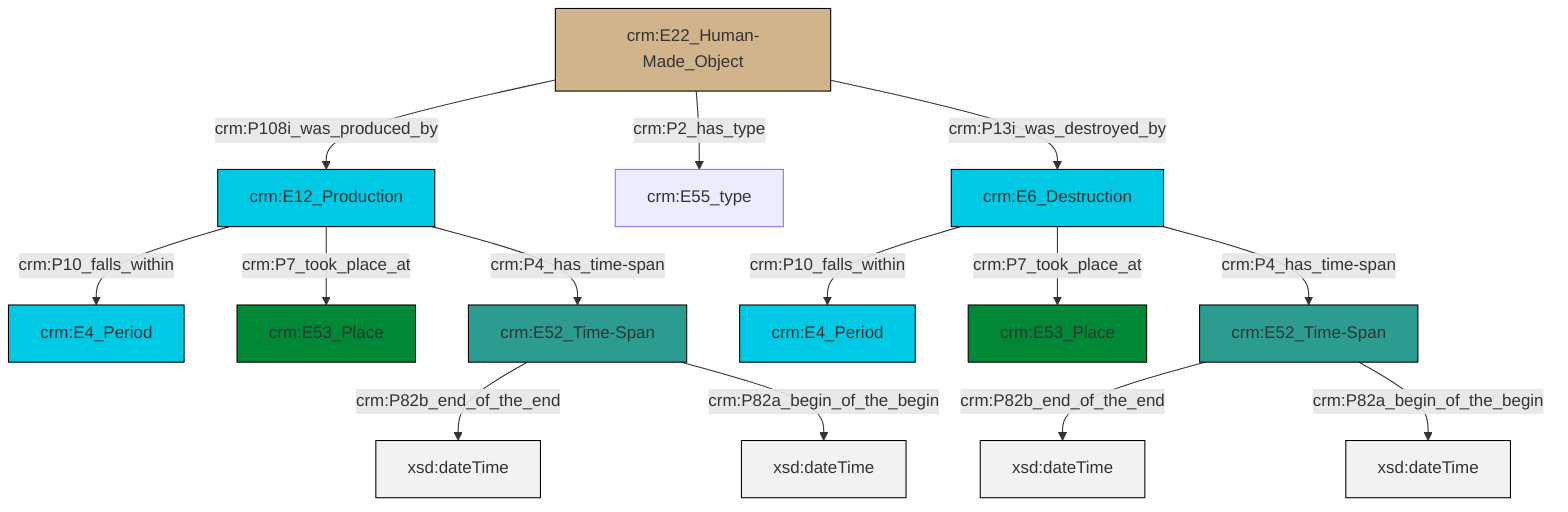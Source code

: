 graph TD
classDef Literal fill:#f2f2f2,stroke:#000000;
classDef CRM_Entity fill:#FFFFFF,stroke:#000000;
classDef Temporal_Entity fill:#00C9E6, stroke:#000000;
classDef Type fill:#E18312, stroke:#000000;
classDef Time-Span fill:#2C9C91, stroke:#000000;
classDef Appellation fill:#FFEB7F, stroke:#000000;
classDef Place fill:#008836, stroke:#000000;
classDef Persistent_Item fill:#B266B2, stroke:#000000;
classDef Conceptual_Object fill:#FFD700, stroke:#000000;
classDef Physical_Thing fill:#D2B48C, stroke:#000000;
classDef Actor fill:#f58aad, stroke:#000000;
classDef PC_Classes fill:#4ce600, stroke:#000000;
classDef Multi fill:#cccccc,stroke:#000000;

4["crm:E22_Human-Made_Object"]:::Physical_Thing -->|crm:P108i_was_produced_by| 5["crm:E12_Production"]:::Temporal_Entity
6["crm:E6_Destruction"]:::Temporal_Entity -->|crm:P10_falls_within| 8["crm:E4_Period"]:::Temporal_Entity
5["crm:E12_Production"]:::Temporal_Entity -->|crm:P10_falls_within| 2["crm:E4_Period"]:::Temporal_Entity
6["crm:E6_Destruction"]:::Temporal_Entity -->|crm:P7_took_place_at| 9["crm:E53_Place"]:::Place
6["crm:E6_Destruction"]:::Temporal_Entity -->|crm:P4_has_time-span| 12["crm:E52_Time-Span"]:::Time-Span
4["crm:E22_Human-Made_Object"]:::Physical_Thing -->|crm:P2_has_type| 18["crm:E55_type"]:::Default
5["crm:E12_Production"]:::Temporal_Entity -->|crm:P7_took_place_at| 0["crm:E53_Place"]:::Place
14["crm:E52_Time-Span"]:::Time-Span -->|crm:P82b_end_of_the_end| 19[xsd:dateTime]:::Literal
12["crm:E52_Time-Span"]:::Time-Span -->|crm:P82b_end_of_the_end| 20[xsd:dateTime]:::Literal
5["crm:E12_Production"]:::Temporal_Entity -->|crm:P4_has_time-span| 14["crm:E52_Time-Span"]:::Time-Span
12["crm:E52_Time-Span"]:::Time-Span -->|crm:P82a_begin_of_the_begin| 21[xsd:dateTime]:::Literal
14["crm:E52_Time-Span"]:::Time-Span -->|crm:P82a_begin_of_the_begin| 22[xsd:dateTime]:::Literal
4["crm:E22_Human-Made_Object"]:::Physical_Thing -->|crm:P13i_was_destroyed_by| 6["crm:E6_Destruction"]:::Temporal_Entity